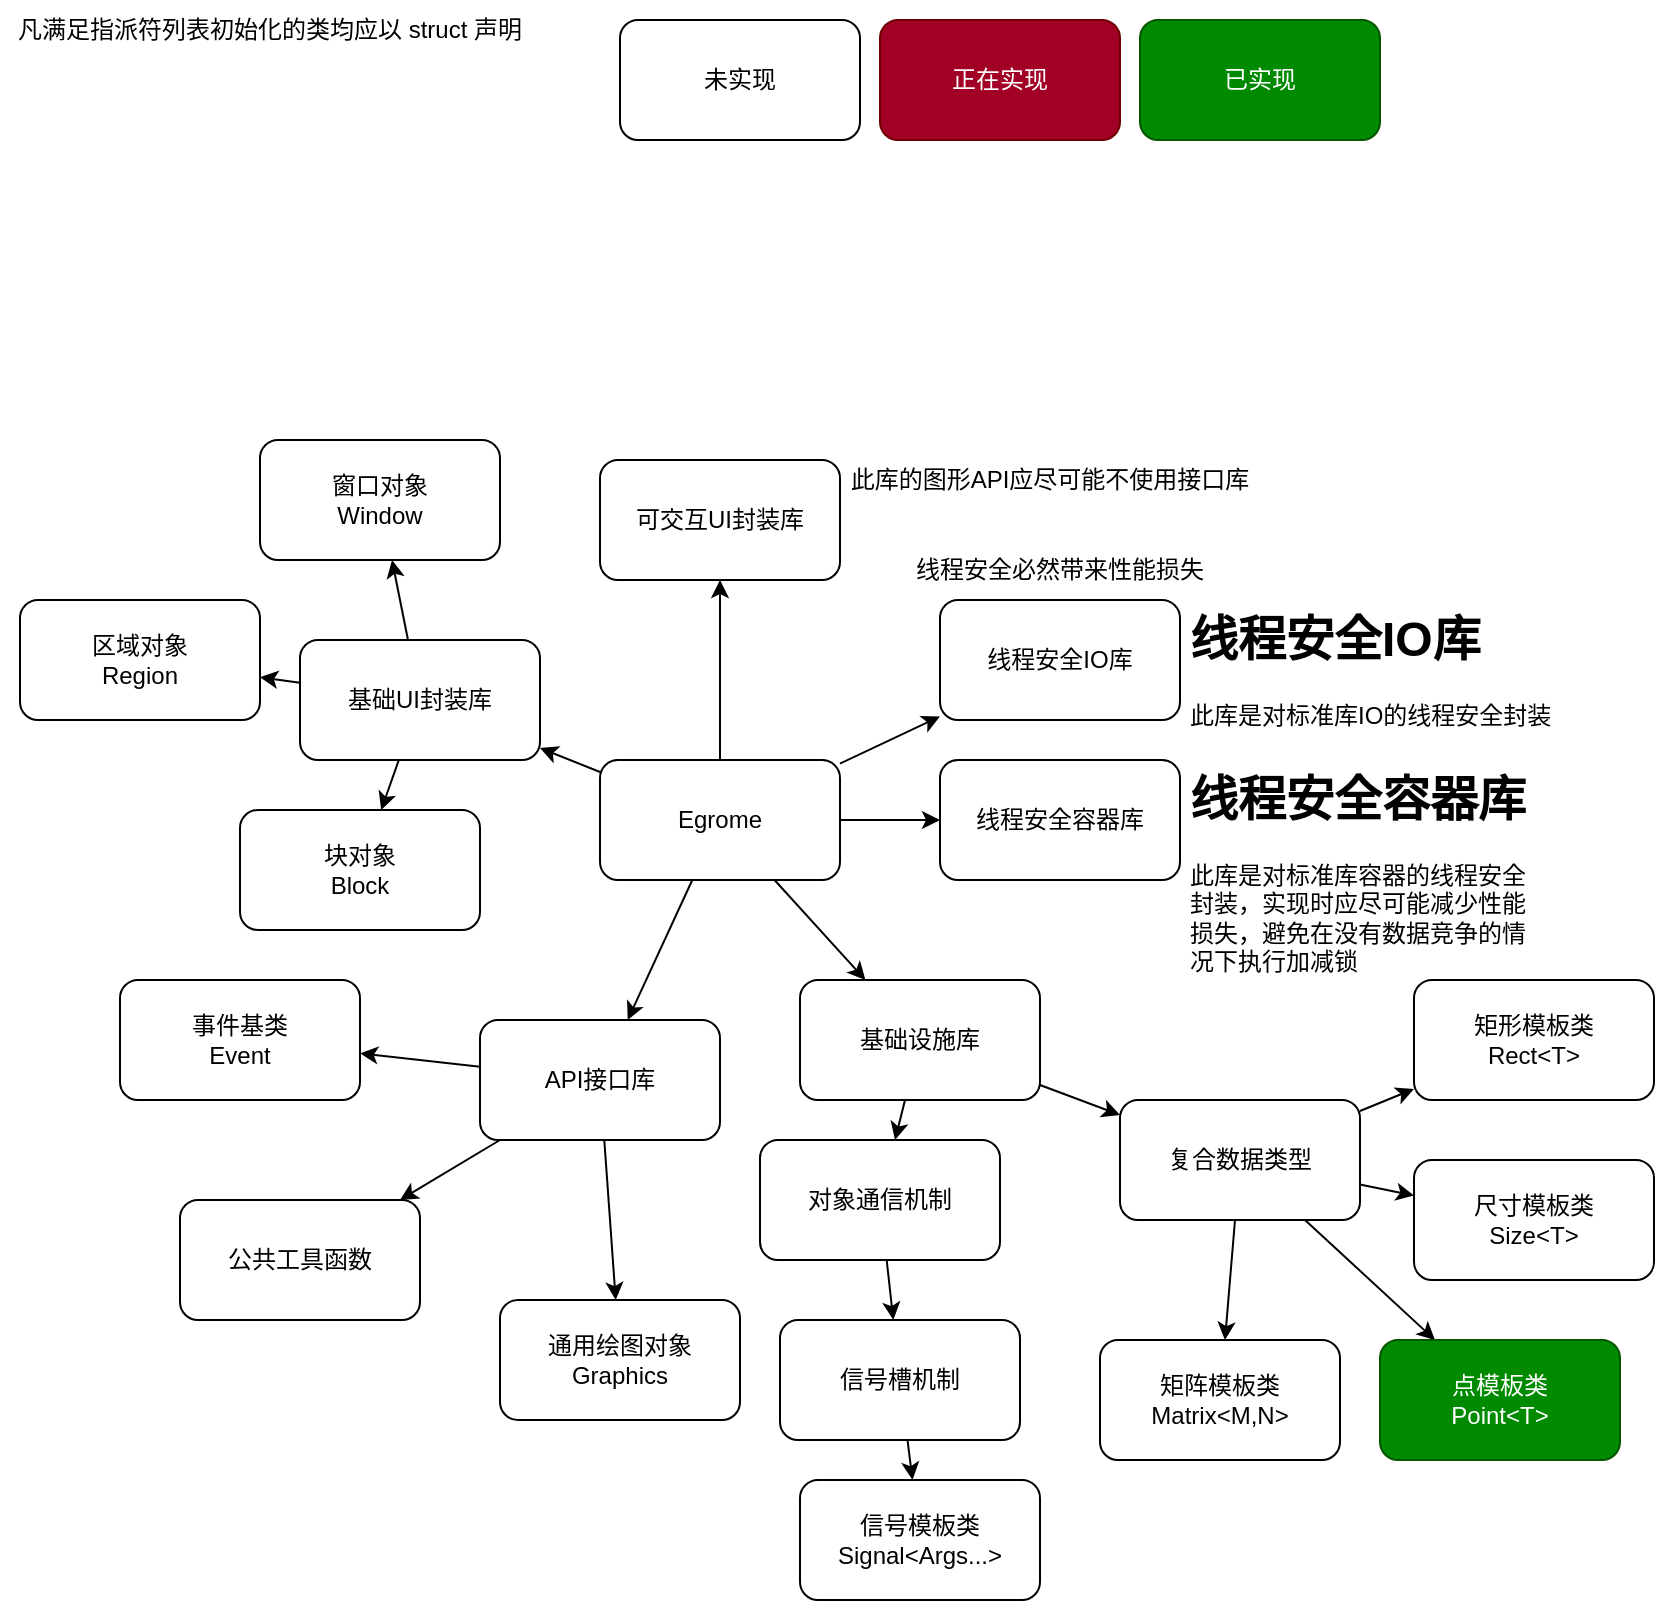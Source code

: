 <mxfile>
    <diagram id="NkuJCX3ARFkseNm6hfjC" name="第 1 页">
        <mxGraphModel dx="1132" dy="779" grid="1" gridSize="10" guides="1" tooltips="1" connect="1" arrows="1" fold="1" page="1" pageScale="1" pageWidth="827" pageHeight="1169" math="0" shadow="0">
            <root>
                <mxCell id="0"/>
                <mxCell id="1" parent="0"/>
                <mxCell id="20" style="edgeStyle=none;html=1;" parent="1" source="2" target="3" edge="1">
                    <mxGeometry relative="1" as="geometry"/>
                </mxCell>
                <mxCell id="21" style="edgeStyle=none;html=1;" parent="1" source="2" target="4" edge="1">
                    <mxGeometry relative="1" as="geometry"/>
                </mxCell>
                <mxCell id="27" style="edgeStyle=none;html=1;" parent="1" source="2" target="26" edge="1">
                    <mxGeometry relative="1" as="geometry"/>
                </mxCell>
                <mxCell id="30" style="edgeStyle=none;html=1;" parent="1" source="2" target="29" edge="1">
                    <mxGeometry relative="1" as="geometry"/>
                </mxCell>
                <mxCell id="32" style="edgeStyle=none;html=1;" parent="1" source="2" target="31" edge="1">
                    <mxGeometry relative="1" as="geometry"/>
                </mxCell>
                <mxCell id="45" style="edgeStyle=none;html=1;" parent="1" source="2" target="44" edge="1">
                    <mxGeometry relative="1" as="geometry"/>
                </mxCell>
                <mxCell id="2" value="Egrome" style="rounded=1;whiteSpace=wrap;html=1;" parent="1" vertex="1">
                    <mxGeometry x="300" y="380" width="120" height="60" as="geometry"/>
                </mxCell>
                <mxCell id="18" style="edgeStyle=none;html=1;" parent="1" source="3" target="6" edge="1">
                    <mxGeometry relative="1" as="geometry"/>
                </mxCell>
                <mxCell id="19" style="edgeStyle=none;html=1;" parent="1" source="3" target="7" edge="1">
                    <mxGeometry relative="1" as="geometry"/>
                </mxCell>
                <mxCell id="3" value="基础设施库" style="rounded=1;whiteSpace=wrap;html=1;" parent="1" vertex="1">
                    <mxGeometry x="400" y="490" width="120" height="60" as="geometry"/>
                </mxCell>
                <mxCell id="4" value="线程安全容器库" style="rounded=1;whiteSpace=wrap;html=1;" parent="1" vertex="1">
                    <mxGeometry x="470" y="380" width="120" height="60" as="geometry"/>
                </mxCell>
                <mxCell id="15" style="edgeStyle=none;html=1;" parent="1" source="6" target="9" edge="1">
                    <mxGeometry relative="1" as="geometry"/>
                </mxCell>
                <mxCell id="16" style="edgeStyle=none;html=1;" parent="1" source="6" target="10" edge="1">
                    <mxGeometry relative="1" as="geometry"/>
                </mxCell>
                <mxCell id="17" style="edgeStyle=none;html=1;" parent="1" source="6" target="11" edge="1">
                    <mxGeometry relative="1" as="geometry"/>
                </mxCell>
                <mxCell id="61" style="edgeStyle=none;html=1;" parent="1" source="6" target="60" edge="1">
                    <mxGeometry relative="1" as="geometry"/>
                </mxCell>
                <mxCell id="6" value="复合数据类型" style="rounded=1;whiteSpace=wrap;html=1;" parent="1" vertex="1">
                    <mxGeometry x="560" y="550" width="120" height="60" as="geometry"/>
                </mxCell>
                <mxCell id="23" style="edgeStyle=none;html=1;" parent="1" source="7" target="22" edge="1">
                    <mxGeometry relative="1" as="geometry"/>
                </mxCell>
                <mxCell id="7" value="对象通信机制" style="rounded=1;whiteSpace=wrap;html=1;" parent="1" vertex="1">
                    <mxGeometry x="380" y="570" width="120" height="60" as="geometry"/>
                </mxCell>
                <mxCell id="9" value="点模板类&lt;br&gt;Point&amp;lt;T&amp;gt;" style="rounded=1;whiteSpace=wrap;html=1;fillColor=#008a00;strokeColor=#005700;fontColor=#ffffff;" parent="1" vertex="1">
                    <mxGeometry x="690" y="670" width="120" height="60" as="geometry"/>
                </mxCell>
                <mxCell id="10" value="尺寸模板类&lt;br&gt;Size&amp;lt;T&amp;gt;" style="rounded=1;whiteSpace=wrap;html=1;" parent="1" vertex="1">
                    <mxGeometry x="707" y="580" width="120" height="60" as="geometry"/>
                </mxCell>
                <mxCell id="11" value="矩形模板类&lt;br&gt;Rect&amp;lt;T&amp;gt;" style="rounded=1;whiteSpace=wrap;html=1;" parent="1" vertex="1">
                    <mxGeometry x="707" y="490" width="120" height="60" as="geometry"/>
                </mxCell>
                <mxCell id="25" style="edgeStyle=none;html=1;" parent="1" source="22" target="24" edge="1">
                    <mxGeometry relative="1" as="geometry"/>
                </mxCell>
                <mxCell id="22" value="信号槽机制" style="rounded=1;whiteSpace=wrap;html=1;" parent="1" vertex="1">
                    <mxGeometry x="390" y="660" width="120" height="60" as="geometry"/>
                </mxCell>
                <mxCell id="24" value="信号模板类&lt;br&gt;Signal&amp;lt;Args...&amp;gt;" style="rounded=1;whiteSpace=wrap;html=1;" parent="1" vertex="1">
                    <mxGeometry x="400" y="740" width="120" height="60" as="geometry"/>
                </mxCell>
                <mxCell id="47" style="edgeStyle=none;html=1;" parent="1" source="26" target="46" edge="1">
                    <mxGeometry relative="1" as="geometry"/>
                </mxCell>
                <mxCell id="59" style="edgeStyle=none;html=1;" parent="1" source="26" target="58" edge="1">
                    <mxGeometry relative="1" as="geometry"/>
                </mxCell>
                <mxCell id="26" value="API接口库" style="rounded=1;whiteSpace=wrap;html=1;" parent="1" vertex="1">
                    <mxGeometry x="240" y="510" width="120" height="60" as="geometry"/>
                </mxCell>
                <mxCell id="29" value="可交互UI封装库" style="rounded=1;whiteSpace=wrap;html=1;" parent="1" vertex="1">
                    <mxGeometry x="300" y="230" width="120" height="60" as="geometry"/>
                </mxCell>
                <mxCell id="31" value="线程安全IO库" style="rounded=1;whiteSpace=wrap;html=1;" parent="1" vertex="1">
                    <mxGeometry x="470" y="300" width="120" height="60" as="geometry"/>
                </mxCell>
                <mxCell id="35" value="&lt;h1&gt;线程安全容器库&lt;/h1&gt;&lt;div&gt;此库是对标准库容器的线程安全封装，实现时应尽可能减少性能损失，避免在没有数据竞争的情况下执行加减锁&lt;/div&gt;" style="text;html=1;strokeColor=none;fillColor=none;spacing=5;spacingTop=-20;whiteSpace=wrap;overflow=hidden;rounded=0;" parent="1" vertex="1">
                    <mxGeometry x="590" y="380" width="180" height="110" as="geometry"/>
                </mxCell>
                <mxCell id="36" value="&lt;h1&gt;线程安全IO库&lt;/h1&gt;&lt;div&gt;此库是对标准库IO的线程安全封装&lt;/div&gt;" style="text;html=1;strokeColor=none;fillColor=none;spacing=5;spacingTop=-20;whiteSpace=wrap;overflow=hidden;rounded=0;" parent="1" vertex="1">
                    <mxGeometry x="590" y="300" width="190" height="70" as="geometry"/>
                </mxCell>
                <mxCell id="37" value="线程安全必然带来性能损失" style="text;html=1;strokeColor=none;fillColor=none;align=center;verticalAlign=middle;whiteSpace=wrap;rounded=0;" parent="1" vertex="1">
                    <mxGeometry x="440" y="270" width="180" height="30" as="geometry"/>
                </mxCell>
                <mxCell id="38" value="此库的图形API应尽可能不使用接口库" style="text;html=1;strokeColor=none;fillColor=none;align=center;verticalAlign=middle;whiteSpace=wrap;rounded=0;" parent="1" vertex="1">
                    <mxGeometry x="420" y="230" width="210" height="20" as="geometry"/>
                </mxCell>
                <mxCell id="42" value="凡满足指派符列表初始化的类均应以 struct 声明" style="text;html=1;strokeColor=none;fillColor=none;align=center;verticalAlign=middle;whiteSpace=wrap;rounded=0;" parent="1" vertex="1">
                    <mxGeometry width="270" height="30" as="geometry"/>
                </mxCell>
                <mxCell id="49" style="edgeStyle=none;html=1;" parent="1" source="44" target="48" edge="1">
                    <mxGeometry relative="1" as="geometry"/>
                </mxCell>
                <mxCell id="51" style="edgeStyle=none;html=1;" parent="1" source="44" target="50" edge="1">
                    <mxGeometry relative="1" as="geometry"/>
                </mxCell>
                <mxCell id="53" style="edgeStyle=none;html=1;" parent="1" source="44" target="52" edge="1">
                    <mxGeometry relative="1" as="geometry"/>
                </mxCell>
                <mxCell id="44" value="基础UI封装库" style="rounded=1;whiteSpace=wrap;html=1;" parent="1" vertex="1">
                    <mxGeometry x="150" y="320" width="120" height="60" as="geometry"/>
                </mxCell>
                <mxCell id="46" value="通用绘图对象&lt;br&gt;Graphics" style="rounded=1;whiteSpace=wrap;html=1;" parent="1" vertex="1">
                    <mxGeometry x="250" y="650" width="120" height="60" as="geometry"/>
                </mxCell>
                <mxCell id="48" value="窗口对象&lt;br&gt;Window" style="rounded=1;whiteSpace=wrap;html=1;" parent="1" vertex="1">
                    <mxGeometry x="130" y="220" width="120" height="60" as="geometry"/>
                </mxCell>
                <mxCell id="50" value="区域对象&lt;br&gt;Region" style="rounded=1;whiteSpace=wrap;html=1;" parent="1" vertex="1">
                    <mxGeometry x="10" y="300" width="120" height="60" as="geometry"/>
                </mxCell>
                <mxCell id="52" value="块对象&lt;br&gt;Block" style="rounded=1;whiteSpace=wrap;html=1;" parent="1" vertex="1">
                    <mxGeometry x="120" y="405" width="120" height="60" as="geometry"/>
                </mxCell>
                <mxCell id="57" style="edgeStyle=none;html=1;" parent="1" source="26" target="56" edge="1">
                    <mxGeometry relative="1" as="geometry"/>
                </mxCell>
                <mxCell id="56" value="事件基类&lt;br&gt;Event" style="rounded=1;whiteSpace=wrap;html=1;" parent="1" vertex="1">
                    <mxGeometry x="60" y="490" width="120" height="60" as="geometry"/>
                </mxCell>
                <mxCell id="58" value="公共工具函数" style="rounded=1;whiteSpace=wrap;html=1;" parent="1" vertex="1">
                    <mxGeometry x="90" y="600" width="120" height="60" as="geometry"/>
                </mxCell>
                <mxCell id="60" value="矩阵模板类&lt;br&gt;Matrix&amp;lt;M,N&amp;gt;" style="rounded=1;whiteSpace=wrap;html=1;" parent="1" vertex="1">
                    <mxGeometry x="550" y="670" width="120" height="60" as="geometry"/>
                </mxCell>
                <mxCell id="62" value="未实现" style="rounded=1;whiteSpace=wrap;html=1;" parent="1" vertex="1">
                    <mxGeometry x="310" y="10" width="120" height="60" as="geometry"/>
                </mxCell>
                <mxCell id="63" value="正在实现" style="rounded=1;whiteSpace=wrap;html=1;fillColor=#a20025;fontColor=#ffffff;strokeColor=#6F0000;" parent="1" vertex="1">
                    <mxGeometry x="440" y="10" width="120" height="60" as="geometry"/>
                </mxCell>
                <mxCell id="64" value="已实现" style="rounded=1;whiteSpace=wrap;html=1;fillColor=#008a00;fontColor=#ffffff;strokeColor=#005700;" parent="1" vertex="1">
                    <mxGeometry x="570" y="10" width="120" height="60" as="geometry"/>
                </mxCell>
            </root>
        </mxGraphModel>
    </diagram>
</mxfile>